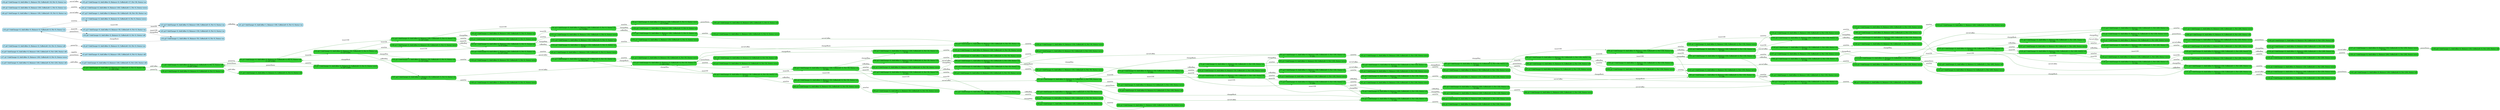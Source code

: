 digraph g {

	rankdir="LR"

	__invisible__[shape="point", color="forestgreen"]
	c0_q4[label="c0_q4 ≝ AskChange=0, AskCoffee=0, Balance=0, CoffeeLeft=4, Pot=0, Status=off\nV=206 (CXP)", shape="box", style="rounded, filled", color="forestgreen", fillcolor="limegreen", penwidth=3] // Initial
	c1_q4[label="c1_q4 ≝ AskChange=0, AskCoffee=0, Balance=0, CoffeeLeft=5, Pot=0, Status=off\nV=207 (CXP)", shape="box", style="rounded, filled", color="forestgreen", fillcolor="limegreen"]
	c6_q3[label="c6_q3 ≝ AskChange=0, AskCoffee=0, Balance=0, CoffeeLeft=5, Pot=0, Status=on\nV=207 (CXP)", shape="box", style="rounded, filled", color="forestgreen", fillcolor="limegreen"]
	c9_q1[label="c9_q1 ≝ AskChange=0, AskCoffee=0, Balance=0, CoffeeLeft=5, Pot=0, Status=error\nV=207 (CXP)", shape="box", style="rounded, filled", color="forestgreen", fillcolor="limegreen"]
	c12_q2[label="c12_q2 ≝ AskChange=0, AskCoffee=0, Balance=100, CoffeeLeft=5, Pot=0, Status=on\nV=107 (CXP)", shape="box", style="rounded, filled", color="forestgreen", fillcolor="limegreen"]
	c20_q2[label="c20_q2 ≝ AskChange=0, AskCoffee=1, Balance=100, CoffeeLeft=5, Pot=0, Status=on\nV=107 (CXP)", shape="box", style="rounded, filled", color="forestgreen", fillcolor="limegreen"]
	c25_q2[label="c25_q2 ≝ AskChange=1, AskCoffee=0, Balance=50, CoffeeLeft=4, Pot=50, Status=on\nV=156 (CXP)", shape="box", style="rounded, filled", color="forestgreen", fillcolor="limegreen"]
	c33_q3[label="c33_q3 ≝ AskChange=0, AskCoffee=0, Balance=0, CoffeeLeft=4, Pot=50, Status=on\nV=206 (CXP)", shape="box", style="rounded, filled", color="forestgreen", fillcolor="limegreen"]
	c42_q4[label="c42_q4 ≝ AskChange=0, AskCoffee=0, Balance=0, CoffeeLeft=4, Pot=50, Status=off", shape="box", style="rounded, filled", color="forestgreen", fillcolor="limegreen"]
	c43_q1[label="c43_q1 ≝ AskChange=0, AskCoffee=0, Balance=0, CoffeeLeft=4, Pot=50, Status=error", shape="box", style="rounded, filled", color="forestgreen", fillcolor="limegreen"]
	c44_q2[label="c44_q2 ≝ AskChange=0, AskCoffee=0, Balance=100, CoffeeLeft=4, Pot=50, Status=on\nV=204", shape="box", style="rounded, filled", color="forestgreen", fillcolor="limegreen"]
	c49_q2[label="c49_q2 ≝ AskChange=1, AskCoffee=0, Balance=100, CoffeeLeft=4, Pot=50, Status=on\nV=55", shape="box", style="rounded, filled", color="forestgreen", fillcolor="limegreen"]
	c155_q1[label="c155_q1 ≝ AskChange=1, AskCoffee=0, Balance=100, CoffeeLeft=4, Pot=50, Status=error", shape="box", style="rounded, filled", color="forestgreen", fillcolor="limegreen"]
	c50_q2[label="c50_q2 ≝ AskChange=0, AskCoffee=1, Balance=100, CoffeeLeft=4, Pot=50, Status=on\nV=203", shape="box", style="rounded, filled", color="forestgreen", fillcolor="limegreen"]
	c66_q2[label="c66_q2 ≝ AskChange=1, AskCoffee=0, Balance=50, CoffeeLeft=3, Pot=100, Status=on\nV=202", shape="box", style="rounded, filled", color="forestgreen", fillcolor="limegreen"]
	c61_q3[label="c61_q3 ≝ AskChange=0, AskCoffee=0, Balance=0, CoffeeLeft=3, Pot=100, Status=on\nV=203", shape="box", style="rounded, filled", color="forestgreen", fillcolor="limegreen"]
	c70_q4[label="c70_q4 ≝ AskChange=0, AskCoffee=0, Balance=0, CoffeeLeft=3, Pot=100, Status=off", shape="box", style="rounded, filled", color="forestgreen", fillcolor="limegreen"]
	c71_q1[label="c71_q1 ≝ AskChange=0, AskCoffee=0, Balance=0, CoffeeLeft=3, Pot=100, Status=error", shape="box", style="rounded, filled", color="forestgreen", fillcolor="limegreen"]
	c72_q2[label="c72_q2 ≝ AskChange=0, AskCoffee=0, Balance=100, CoffeeLeft=3, Pot=100, Status=on\nV=201", shape="box", style="rounded, filled", color="forestgreen", fillcolor="limegreen"]
	c63_q2[label="c63_q2 ≝ AskChange=1, AskCoffee=0, Balance=100, CoffeeLeft=3, Pot=100, Status=on\nV=201", shape="box", style="rounded, filled", color="forestgreen", fillcolor="limegreen"]
	c65_q1[label="c65_q1 ≝ AskChange=1, AskCoffee=0, Balance=100, CoffeeLeft=3, Pot=100, Status=error", shape="box", style="rounded, filled", color="forestgreen", fillcolor="limegreen"]
	c77_q2[label="c77_q2 ≝ AskChange=0, AskCoffee=1, Balance=100, CoffeeLeft=3, Pot=100, Status=on\nV=200", shape="box", style="rounded, filled", color="forestgreen", fillcolor="limegreen"]
	c92_q2[label="c92_q2 ≝ AskChange=1, AskCoffee=0, Balance=50, CoffeeLeft=2, Pot=150, Status=on\nV=199", shape="box", style="rounded, filled", color="forestgreen", fillcolor="limegreen"]
	c87_q3[label="c87_q3 ≝ AskChange=0, AskCoffee=0, Balance=0, CoffeeLeft=2, Pot=150, Status=on\nV=200", shape="box", style="rounded, filled", color="forestgreen", fillcolor="limegreen"]
	c96_q4[label="c96_q4 ≝ AskChange=0, AskCoffee=0, Balance=0, CoffeeLeft=2, Pot=150, Status=off", shape="box", style="rounded, filled", color="forestgreen", fillcolor="limegreen"]
	c97_q1[label="c97_q1 ≝ AskChange=0, AskCoffee=0, Balance=0, CoffeeLeft=2, Pot=150, Status=error", shape="box", style="rounded, filled", color="forestgreen", fillcolor="limegreen"]
	c98_q2[label="c98_q2 ≝ AskChange=0, AskCoffee=0, Balance=100, CoffeeLeft=2, Pot=150, Status=on\nV=198", shape="box", style="rounded, filled", color="forestgreen", fillcolor="limegreen"]
	c89_q2[label="c89_q2 ≝ AskChange=1, AskCoffee=0, Balance=100, CoffeeLeft=2, Pot=150, Status=on\nV=198", shape="box", style="rounded, filled", color="forestgreen", fillcolor="limegreen"]
	c91_q1[label="c91_q1 ≝ AskChange=1, AskCoffee=0, Balance=100, CoffeeLeft=2, Pot=150, Status=error", shape="box", style="rounded, filled", color="forestgreen", fillcolor="limegreen"]
	c103_q2[label="c103_q2 ≝ AskChange=0, AskCoffee=1, Balance=100, CoffeeLeft=2, Pot=150, Status=on\nV=197", shape="box", style="rounded, filled", color="forestgreen", fillcolor="limegreen"]
	c118_q2[label="c118_q2 ≝ AskChange=1, AskCoffee=0, Balance=50, CoffeeLeft=1, Pot=200, Status=on\nV=196", shape="box", style="rounded, filled", color="forestgreen", fillcolor="limegreen"]
	c113_q3[label="c113_q3 ≝ AskChange=0, AskCoffee=0, Balance=0, CoffeeLeft=1, Pot=200, Status=on\nV=197", shape="box", style="rounded, filled", color="forestgreen", fillcolor="limegreen"]
	c122_q4[label="c122_q4 ≝ AskChange=0, AskCoffee=0, Balance=0, CoffeeLeft=1, Pot=200, Status=off", shape="box", style="rounded, filled", color="forestgreen", fillcolor="limegreen"]
	c123_q1[label="c123_q1 ≝ AskChange=0, AskCoffee=0, Balance=0, CoffeeLeft=1, Pot=200, Status=error", shape="box", style="rounded, filled", color="forestgreen", fillcolor="limegreen"]
	c124_q2[label="c124_q2 ≝ AskChange=0, AskCoffee=0, Balance=100, CoffeeLeft=1, Pot=200, Status=on\nV=195", shape="box", style="rounded, filled", color="forestgreen", fillcolor="limegreen"]
	c115_q2[label="c115_q2 ≝ AskChange=1, AskCoffee=0, Balance=100, CoffeeLeft=1, Pot=200, Status=on\nV=195", shape="box", style="rounded, filled", color="forestgreen", fillcolor="limegreen"]
	c117_q1[label="c117_q1 ≝ AskChange=1, AskCoffee=0, Balance=100, CoffeeLeft=1, Pot=200, Status=error", shape="box", style="rounded, filled", color="forestgreen", fillcolor="limegreen"]
	c128_q2[label="c128_q2 ≝ AskChange=0, AskCoffee=1, Balance=100, CoffeeLeft=1, Pot=200, Status=on\nV=194", shape="box", style="rounded, filled", color="forestgreen", fillcolor="limegreen"]
	c142_q1[label="c142_q1 ≝ AskChange=0, AskCoffee=1, Balance=100, CoffeeLeft=1, Pot=200, Status=error", shape="box", style="rounded, filled", color="forestgreen", fillcolor="limegreen"]
	c143_q1[label="c143_q1 ≝ AskChange=1, AskCoffee=0, Balance=50, CoffeeLeft=0, Pot=250, Status=error\nV=193", shape="box", style="rounded, filled", color="forestgreen", fillcolor="limegreen"]
	c144_q4[label="c144_q4 ≝ AskChange=1, AskCoffee=0, Balance=50, CoffeeLeft=0, Pot=250, Status=off", shape="box", style="rounded, filled", color="forestgreen", fillcolor="limegreen"]
	c129_q2[label="c129_q2 ≝ AskChange=0, AskCoffee=0, Balance=200, CoffeeLeft=1, Pot=200, Status=on\nV=193", shape="box", style="rounded, filled", color="forestgreen", fillcolor="limegreen"]
	c133_q2[label="c133_q2 ≝ AskChange=1, AskCoffee=0, Balance=200, CoffeeLeft=1, Pot=200, Status=on", shape="box", style="rounded, filled", color="forestgreen", fillcolor="limegreen"]
	c134_q2[label="c134_q2 ≝ AskChange=0, AskCoffee=1, Balance=200, CoffeeLeft=1, Pot=200, Status=on\nV=192", shape="box", style="rounded, filled", color="forestgreen", fillcolor="limegreen"]
	c136_q1[label="c136_q1 ≝ AskChange=0, AskCoffee=1, Balance=200, CoffeeLeft=1, Pot=200, Status=error", shape="box", style="rounded, filled", color="forestgreen", fillcolor="limegreen"]
	c137_q1[label="c137_q1 ≝ AskChange=1, AskCoffee=0, Balance=150, CoffeeLeft=0, Pot=250, Status=error\nV=191", shape="box", style="rounded, filled", color="forestgreen", fillcolor="limegreen"]
	c138_q4[label="c138_q4 ≝ AskChange=1, AskCoffee=0, Balance=150, CoffeeLeft=0, Pot=250, Status=off", shape="box", style="rounded, filled", color="forestgreen", fillcolor="limegreen"]
	c135_q1[label="c135_q1 ≝ AskChange=0, AskCoffee=0, Balance=200, CoffeeLeft=1, Pot=200, Status=error", shape="box", style="rounded, filled", color="forestgreen", fillcolor="limegreen"]
	c126_q2[label="c126_q2 ≝ AskChange=0, AskCoffee=0, Balance=150, CoffeeLeft=1, Pot=200, Status=on\nV=194", shape="box", style="rounded, filled", color="forestgreen", fillcolor="limegreen"]
	c111_q2[label="c111_q2 ≝ AskChange=1, AskCoffee=0, Balance=150, CoffeeLeft=1, Pot=200, Status=on\nV=194", shape="box", style="rounded, filled", color="forestgreen", fillcolor="limegreen"]
	c114_q1[label="c114_q1 ≝ AskChange=1, AskCoffee=0, Balance=150, CoffeeLeft=1, Pot=200, Status=error", shape="box", style="rounded, filled", color="forestgreen", fillcolor="limegreen"]
	c131_q2[label="c131_q2 ≝ AskChange=0, AskCoffee=1, Balance=150, CoffeeLeft=1, Pot=200, Status=on\nV=193", shape="box", style="rounded, filled", color="forestgreen", fillcolor="limegreen"]
	c139_q1[label="c139_q1 ≝ AskChange=0, AskCoffee=1, Balance=150, CoffeeLeft=1, Pot=200, Status=error", shape="box", style="rounded, filled", color="forestgreen", fillcolor="limegreen"]
	c140_q1[label="c140_q1 ≝ AskChange=1, AskCoffee=0, Balance=100, CoffeeLeft=0, Pot=250, Status=error\nV=192", shape="box", style="rounded, filled", color="forestgreen", fillcolor="limegreen"]
	c141_q4[label="c141_q4 ≝ AskChange=1, AskCoffee=0, Balance=100, CoffeeLeft=0, Pot=250, Status=off", shape="box", style="rounded, filled", color="forestgreen", fillcolor="limegreen"]
	c132_q1[label="c132_q1 ≝ AskChange=0, AskCoffee=0, Balance=150, CoffeeLeft=1, Pot=200, Status=error", shape="box", style="rounded, filled", color="forestgreen", fillcolor="limegreen"]
	c130_q1[label="c130_q1 ≝ AskChange=0, AskCoffee=0, Balance=100, CoffeeLeft=1, Pot=200, Status=error", shape="box", style="rounded, filled", color="forestgreen", fillcolor="limegreen"]
	c125_q2[label="c125_q2 ≝ AskChange=0, AskCoffee=0, Balance=50, CoffeeLeft=1, Pot=200, Status=on\nV=196", shape="box", style="rounded, filled", color="forestgreen", fillcolor="limegreen"]
	c31_q2[label="c31_q2 ≝ AskChange=0, AskCoffee=1, Balance=50, CoffeeLeft=1, Pot=200, Status=on\nV=195", shape="box", style="rounded, filled", color="forestgreen", fillcolor="limegreen"]
	c32_q1[label="c32_q1 ≝ AskChange=0, AskCoffee=0, Balance=0, CoffeeLeft=0, Pot=250, Status=error\nV=194", shape="box", style="rounded, filled", color="forestgreen", fillcolor="limegreen"]
	c146_q4[label="c146_q4 ≝ AskChange=0, AskCoffee=0, Balance=0, CoffeeLeft=0, Pot=250, Status=off", shape="box", style="rounded, filled", color="forestgreen", fillcolor="limegreen"]
	c145_q1[label="c145_q1 ≝ AskChange=0, AskCoffee=1, Balance=50, CoffeeLeft=1, Pot=200, Status=error", shape="box", style="rounded, filled", color="forestgreen", fillcolor="limegreen"]
	c127_q1[label="c127_q1 ≝ AskChange=0, AskCoffee=0, Balance=50, CoffeeLeft=1, Pot=200, Status=error", shape="box", style="rounded, filled", color="forestgreen", fillcolor="limegreen"]
	c120_q1[label="c120_q1 ≝ AskChange=1, AskCoffee=0, Balance=50, CoffeeLeft=1, Pot=200, Status=error", shape="box", style="rounded, filled", color="forestgreen", fillcolor="limegreen"]
	c119_q1[label="c119_q1 ≝ AskChange=0, AskCoffee=1, Balance=100, CoffeeLeft=2, Pot=150, Status=error", shape="box", style="rounded, filled", color="forestgreen", fillcolor="limegreen"]
	c104_q2[label="c104_q2 ≝ AskChange=0, AskCoffee=0, Balance=200, CoffeeLeft=2, Pot=150, Status=on\nV=196", shape="box", style="rounded, filled", color="forestgreen", fillcolor="limegreen"]
	c108_q2[label="c108_q2 ≝ AskChange=1, AskCoffee=0, Balance=200, CoffeeLeft=2, Pot=150, Status=on", shape="box", style="rounded, filled", color="forestgreen", fillcolor="limegreen"]
	c109_q2[label="c109_q2 ≝ AskChange=0, AskCoffee=1, Balance=200, CoffeeLeft=2, Pot=150, Status=on\nV=195", shape="box", style="rounded, filled", color="forestgreen", fillcolor="limegreen"]
	c112_q1[label="c112_q1 ≝ AskChange=0, AskCoffee=1, Balance=200, CoffeeLeft=2, Pot=150, Status=error", shape="box", style="rounded, filled", color="forestgreen", fillcolor="limegreen"]
	c110_q1[label="c110_q1 ≝ AskChange=0, AskCoffee=0, Balance=200, CoffeeLeft=2, Pot=150, Status=error", shape="box", style="rounded, filled", color="forestgreen", fillcolor="limegreen"]
	c101_q2[label="c101_q2 ≝ AskChange=0, AskCoffee=0, Balance=150, CoffeeLeft=2, Pot=150, Status=on\nV=197", shape="box", style="rounded, filled", color="forestgreen", fillcolor="limegreen"]
	c85_q2[label="c85_q2 ≝ AskChange=1, AskCoffee=0, Balance=150, CoffeeLeft=2, Pot=150, Status=on\nV=197", shape="box", style="rounded, filled", color="forestgreen", fillcolor="limegreen"]
	c88_q1[label="c88_q1 ≝ AskChange=1, AskCoffee=0, Balance=150, CoffeeLeft=2, Pot=150, Status=error", shape="box", style="rounded, filled", color="forestgreen", fillcolor="limegreen"]
	c106_q2[label="c106_q2 ≝ AskChange=0, AskCoffee=1, Balance=150, CoffeeLeft=2, Pot=150, Status=on\nV=196", shape="box", style="rounded, filled", color="forestgreen", fillcolor="limegreen"]
	c116_q1[label="c116_q1 ≝ AskChange=0, AskCoffee=1, Balance=150, CoffeeLeft=2, Pot=150, Status=error", shape="box", style="rounded, filled", color="forestgreen", fillcolor="limegreen"]
	c107_q1[label="c107_q1 ≝ AskChange=0, AskCoffee=0, Balance=150, CoffeeLeft=2, Pot=150, Status=error", shape="box", style="rounded, filled", color="forestgreen", fillcolor="limegreen"]
	c105_q1[label="c105_q1 ≝ AskChange=0, AskCoffee=0, Balance=100, CoffeeLeft=2, Pot=150, Status=error", shape="box", style="rounded, filled", color="forestgreen", fillcolor="limegreen"]
	c99_q2[label="c99_q2 ≝ AskChange=0, AskCoffee=0, Balance=50, CoffeeLeft=2, Pot=150, Status=on\nV=199", shape="box", style="rounded, filled", color="forestgreen", fillcolor="limegreen"]
	c100_q2[label="c100_q2 ≝ AskChange=0, AskCoffee=1, Balance=50, CoffeeLeft=2, Pot=150, Status=on\nV=198", shape="box", style="rounded, filled", color="forestgreen", fillcolor="limegreen"]
	c121_q1[label="c121_q1 ≝ AskChange=0, AskCoffee=1, Balance=50, CoffeeLeft=2, Pot=150, Status=error", shape="box", style="rounded, filled", color="forestgreen", fillcolor="limegreen"]
	c102_q1[label="c102_q1 ≝ AskChange=0, AskCoffee=0, Balance=50, CoffeeLeft=2, Pot=150, Status=error", shape="box", style="rounded, filled", color="forestgreen", fillcolor="limegreen"]
	c94_q1[label="c94_q1 ≝ AskChange=1, AskCoffee=0, Balance=50, CoffeeLeft=2, Pot=150, Status=error", shape="box", style="rounded, filled", color="forestgreen", fillcolor="limegreen"]
	c93_q1[label="c93_q1 ≝ AskChange=0, AskCoffee=1, Balance=100, CoffeeLeft=3, Pot=100, Status=error", shape="box", style="rounded, filled", color="forestgreen", fillcolor="limegreen"]
	c78_q2[label="c78_q2 ≝ AskChange=0, AskCoffee=0, Balance=200, CoffeeLeft=3, Pot=100, Status=on\nV=199", shape="box", style="rounded, filled", color="forestgreen", fillcolor="limegreen"]
	c82_q2[label="c82_q2 ≝ AskChange=1, AskCoffee=0, Balance=200, CoffeeLeft=3, Pot=100, Status=on", shape="box", style="rounded, filled", color="forestgreen", fillcolor="limegreen"]
	c83_q2[label="c83_q2 ≝ AskChange=0, AskCoffee=1, Balance=200, CoffeeLeft=3, Pot=100, Status=on\nV=198", shape="box", style="rounded, filled", color="forestgreen", fillcolor="limegreen"]
	c86_q1[label="c86_q1 ≝ AskChange=0, AskCoffee=1, Balance=200, CoffeeLeft=3, Pot=100, Status=error", shape="box", style="rounded, filled", color="forestgreen", fillcolor="limegreen"]
	c84_q1[label="c84_q1 ≝ AskChange=0, AskCoffee=0, Balance=200, CoffeeLeft=3, Pot=100, Status=error", shape="box", style="rounded, filled", color="forestgreen", fillcolor="limegreen"]
	c75_q2[label="c75_q2 ≝ AskChange=0, AskCoffee=0, Balance=150, CoffeeLeft=3, Pot=100, Status=on\nV=200", shape="box", style="rounded, filled", color="forestgreen", fillcolor="limegreen"]
	c59_q2[label="c59_q2 ≝ AskChange=1, AskCoffee=0, Balance=150, CoffeeLeft=3, Pot=100, Status=on\nV=200", shape="box", style="rounded, filled", color="forestgreen", fillcolor="limegreen"]
	c62_q1[label="c62_q1 ≝ AskChange=1, AskCoffee=0, Balance=150, CoffeeLeft=3, Pot=100, Status=error", shape="box", style="rounded, filled", color="forestgreen", fillcolor="limegreen"]
	c80_q2[label="c80_q2 ≝ AskChange=0, AskCoffee=1, Balance=150, CoffeeLeft=3, Pot=100, Status=on\nV=199", shape="box", style="rounded, filled", color="forestgreen", fillcolor="limegreen"]
	c90_q1[label="c90_q1 ≝ AskChange=0, AskCoffee=1, Balance=150, CoffeeLeft=3, Pot=100, Status=error", shape="box", style="rounded, filled", color="forestgreen", fillcolor="limegreen"]
	c81_q1[label="c81_q1 ≝ AskChange=0, AskCoffee=0, Balance=150, CoffeeLeft=3, Pot=100, Status=error", shape="box", style="rounded, filled", color="forestgreen", fillcolor="limegreen"]
	c79_q1[label="c79_q1 ≝ AskChange=0, AskCoffee=0, Balance=100, CoffeeLeft=3, Pot=100, Status=error", shape="box", style="rounded, filled", color="forestgreen", fillcolor="limegreen"]
	c73_q2[label="c73_q2 ≝ AskChange=0, AskCoffee=0, Balance=50, CoffeeLeft=3, Pot=100, Status=on\nV=202", shape="box", style="rounded, filled", color="forestgreen", fillcolor="limegreen"]
	c74_q2[label="c74_q2 ≝ AskChange=0, AskCoffee=1, Balance=50, CoffeeLeft=3, Pot=100, Status=on\nV=201", shape="box", style="rounded, filled", color="forestgreen", fillcolor="limegreen"]
	c95_q1[label="c95_q1 ≝ AskChange=0, AskCoffee=1, Balance=50, CoffeeLeft=3, Pot=100, Status=error", shape="box", style="rounded, filled", color="forestgreen", fillcolor="limegreen"]
	c76_q1[label="c76_q1 ≝ AskChange=0, AskCoffee=0, Balance=50, CoffeeLeft=3, Pot=100, Status=error", shape="box", style="rounded, filled", color="forestgreen", fillcolor="limegreen"]
	c68_q1[label="c68_q1 ≝ AskChange=1, AskCoffee=0, Balance=50, CoffeeLeft=3, Pot=100, Status=error", shape="box", style="rounded, filled", color="forestgreen", fillcolor="limegreen"]
	c67_q1[label="c67_q1 ≝ AskChange=0, AskCoffee=1, Balance=100, CoffeeLeft=4, Pot=50, Status=error", shape="box", style="rounded, filled", color="forestgreen", fillcolor="limegreen"]
	c51_q2[label="c51_q2 ≝ AskChange=0, AskCoffee=0, Balance=200, CoffeeLeft=4, Pot=50, Status=on\nV=202", shape="box", style="rounded, filled", color="forestgreen", fillcolor="limegreen"]
	c56_q2[label="c56_q2 ≝ AskChange=1, AskCoffee=0, Balance=200, CoffeeLeft=4, Pot=50, Status=on", shape="box", style="rounded, filled", color="forestgreen", fillcolor="limegreen"]
	c57_q2[label="c57_q2 ≝ AskChange=0, AskCoffee=1, Balance=200, CoffeeLeft=4, Pot=50, Status=on\nV=201", shape="box", style="rounded, filled", color="forestgreen", fillcolor="limegreen"]
	c60_q1[label="c60_q1 ≝ AskChange=0, AskCoffee=1, Balance=200, CoffeeLeft=4, Pot=50, Status=error", shape="box", style="rounded, filled", color="forestgreen", fillcolor="limegreen"]
	c58_q1[label="c58_q1 ≝ AskChange=0, AskCoffee=0, Balance=200, CoffeeLeft=4, Pot=50, Status=error", shape="box", style="rounded, filled", color="forestgreen", fillcolor="limegreen"]
	c47_q2[label="c47_q2 ≝ AskChange=0, AskCoffee=0, Balance=150, CoffeeLeft=4, Pot=50, Status=on\nV=203", shape="box", style="rounded, filled", color="forestgreen", fillcolor="limegreen"]
	c53_q2[label="c53_q2 ≝ AskChange=1, AskCoffee=0, Balance=150, CoffeeLeft=4, Pot=50, Status=on\nV=5", shape="box", style="rounded, filled", color="forestgreen", fillcolor="limegreen"]
	c159_q1[label="c159_q1 ≝ AskChange=1, AskCoffee=0, Balance=150, CoffeeLeft=4, Pot=50, Status=error", shape="box", style="rounded, filled", color="forestgreen", fillcolor="limegreen"]
	c54_q2[label="c54_q2 ≝ AskChange=0, AskCoffee=1, Balance=150, CoffeeLeft=4, Pot=50, Status=on\nV=202", shape="box", style="rounded, filled", color="forestgreen", fillcolor="limegreen"]
	c64_q1[label="c64_q1 ≝ AskChange=0, AskCoffee=1, Balance=150, CoffeeLeft=4, Pot=50, Status=error", shape="box", style="rounded, filled", color="forestgreen", fillcolor="limegreen"]
	c55_q1[label="c55_q1 ≝ AskChange=0, AskCoffee=0, Balance=150, CoffeeLeft=4, Pot=50, Status=error", shape="box", style="rounded, filled", color="forestgreen", fillcolor="limegreen"]
	c52_q1[label="c52_q1 ≝ AskChange=0, AskCoffee=0, Balance=100, CoffeeLeft=4, Pot=50, Status=error", shape="box", style="rounded, filled", color="forestgreen", fillcolor="limegreen"]
	c45_q2[label="c45_q2 ≝ AskChange=0, AskCoffee=0, Balance=50, CoffeeLeft=4, Pot=50, Status=on\nV=205", shape="box", style="rounded, filled", color="forestgreen", fillcolor="limegreen"]
	c46_q2[label="c46_q2 ≝ AskChange=0, AskCoffee=1, Balance=50, CoffeeLeft=4, Pot=50, Status=on\nV=204", shape="box", style="rounded, filled", color="forestgreen", fillcolor="limegreen"]
	c69_q1[label="c69_q1 ≝ AskChange=0, AskCoffee=1, Balance=50, CoffeeLeft=4, Pot=50, Status=error", shape="box", style="rounded, filled", color="forestgreen", fillcolor="limegreen"]
	c48_q1[label="c48_q1 ≝ AskChange=0, AskCoffee=0, Balance=50, CoffeeLeft=4, Pot=50, Status=error", shape="box", style="rounded, filled", color="forestgreen", fillcolor="limegreen"]
	c41_q1[label="c41_q1 ≝ AskChange=1, AskCoffee=0, Balance=50, CoffeeLeft=4, Pot=50, Status=error", shape="box", style="rounded, filled", color="forestgreen", fillcolor="limegreen"]
	c40_q1[label="c40_q1 ≝ AskChange=0, AskCoffee=1, Balance=100, CoffeeLeft=5, Pot=0, Status=error", shape="box", style="rounded, filled", color="forestgreen", fillcolor="limegreen"]
	c38_q2[label="c38_q2 ≝ AskChange=1, AskCoffee=0, Balance=100, CoffeeLeft=5, Pot=0, Status=on", shape="box", style="rounded, filled", color="forestgreen", fillcolor="limegreen"]
	c24_q2[label="c24_q2 ≝ AskChange=0, AskCoffee=0, Balance=200, CoffeeLeft=5, Pot=0, Status=on\nV=7 (CXP)", shape="box", style="rounded, filled", color="forestgreen", fillcolor="limegreen"]
	c28_q1[label="c28_q1 ≝ AskChange=0, AskCoffee=0, Balance=200, CoffeeLeft=5, Pot=0, Status=error\nV=7 (CXP)", shape="box", style="rounded, filled", color="forestgreen", fillcolor="limegreen"]
	c160_q4[label="c160_q4 ≝ AskChange=0, AskCoffee=0, Balance=200, CoffeeLeft=5, Pot=0, Status=off", shape="box", style="rounded, filled", color="forestgreen", fillcolor="limegreen"]
	c156_q2[label="c156_q2 ≝ AskChange=1, AskCoffee=0, Balance=200, CoffeeLeft=5, Pot=0, Status=on", shape="box", style="rounded, filled", color="forestgreen", fillcolor="limegreen"]
	c157_q2[label="c157_q2 ≝ AskChange=0, AskCoffee=1, Balance=200, CoffeeLeft=5, Pot=0, Status=on\nV=6", shape="box", style="rounded, filled", color="forestgreen", fillcolor="limegreen"]
	c158_q1[label="c158_q1 ≝ AskChange=0, AskCoffee=1, Balance=200, CoffeeLeft=5, Pot=0, Status=error", shape="box", style="rounded, filled", color="forestgreen", fillcolor="limegreen"]
	c22_q2[label="c22_q2 ≝ AskChange=0, AskCoffee=0, Balance=150, CoffeeLeft=5, Pot=0, Status=on\nV=57 (CXP)", shape="box", style="rounded, filled", color="forestgreen", fillcolor="limegreen"]
	c151_q2[label="c151_q2 ≝ AskChange=1, AskCoffee=0, Balance=150, CoffeeLeft=5, Pot=0, Status=on", shape="box", style="rounded, filled", color="forestgreen", fillcolor="limegreen"]
	c152_q2[label="c152_q2 ≝ AskChange=0, AskCoffee=1, Balance=150, CoffeeLeft=5, Pot=0, Status=on\nV=56", shape="box", style="rounded, filled", color="forestgreen", fillcolor="limegreen"]
	c154_q1[label="c154_q1 ≝ AskChange=0, AskCoffee=1, Balance=150, CoffeeLeft=5, Pot=0, Status=error", shape="box", style="rounded, filled", color="forestgreen", fillcolor="limegreen"]
	c153_q1[label="c153_q1 ≝ AskChange=0, AskCoffee=0, Balance=150, CoffeeLeft=5, Pot=0, Status=error", shape="box", style="rounded, filled", color="forestgreen", fillcolor="limegreen"]
	c39_q1[label="c39_q1 ≝ AskChange=0, AskCoffee=0, Balance=100, CoffeeLeft=5, Pot=0, Status=error", shape="box", style="rounded, filled", color="forestgreen", fillcolor="limegreen"]
	c14_q2[label="c14_q2 ≝ AskChange=0, AskCoffee=0, Balance=50, CoffeeLeft=5, Pot=0, Status=on\nV=157 (CXP)", shape="box", style="rounded, filled", color="forestgreen", fillcolor="limegreen"]
	c18_q2[label="c18_q2 ≝ AskChange=1, AskCoffee=0, Balance=50, CoffeeLeft=5, Pot=0, Status=on\nV=157 (CXP)", shape="box", style="rounded, filled", color="forestgreen", fillcolor="limegreen"]
	c150_q1[label="c150_q1 ≝ AskChange=1, AskCoffee=0, Balance=50, CoffeeLeft=5, Pot=0, Status=error", shape="box", style="rounded, filled", color="forestgreen", fillcolor="limegreen"]
	c147_q2[label="c147_q2 ≝ AskChange=0, AskCoffee=1, Balance=50, CoffeeLeft=5, Pot=0, Status=on\nV=156", shape="box", style="rounded, filled", color="forestgreen", fillcolor="limegreen"]
	c149_q1[label="c149_q1 ≝ AskChange=0, AskCoffee=1, Balance=50, CoffeeLeft=5, Pot=0, Status=error", shape="box", style="rounded, filled", color="forestgreen", fillcolor="limegreen"]
	c148_q1[label="c148_q1 ≝ AskChange=0, AskCoffee=0, Balance=50, CoffeeLeft=5, Pot=0, Status=error", shape="box", style="rounded, filled", color="forestgreen", fillcolor="limegreen"]
	c37_q4[label="c37_q4 ≝ AskChange=0, AskCoffee=0, Balance=0, CoffeeLeft=6, Pot=0, Status=off", shape="box", style="rounded, filled", color="forestgreen", fillcolor="limegreen"]
	c36_q3[label="c36_q3 ≝ AskChange=0, AskCoffee=0, Balance=0, CoffeeLeft=4, Pot=0, Status=on", shape="box", style="rounded, filled", color="forestgreen", fillcolor="limegreen"]
	c2_q4[label="c2_q4 ≝ AskChange=0, AskCoffee=0, Balance=100, CoffeeLeft=8, Pot=250, Status=off", shape="box", style="rounded, filled", color="deepskyblue4", fillcolor="lightblue2"]
	c3_q4[label="c3_q4 ≝ AskChange=0, AskCoffee=0, Balance=100, CoffeeLeft=9, Pot=250, Status=off", shape="box", style="rounded, filled", color="deepskyblue4", fillcolor="lightblue2"]
	c4_q4[label="c4_q4 ≝ AskChange=0, AskCoffee=0, Balance=100, CoffeeLeft=0, Pot=200, Status=off", shape="box", style="rounded, filled", color="deepskyblue4", fillcolor="lightblue2"]
	c5_q4[label="c5_q4 ≝ AskChange=0, AskCoffee=0, Balance=100, CoffeeLeft=0, Pot=0, Status=off", shape="box", style="rounded, filled", color="deepskyblue4", fillcolor="lightblue2"]
	c7_q4[label="c7_q4 ≝ AskChange=0, AskCoffee=0, Balance=0, CoffeeLeft=16, Pot=0, Status=off", shape="box", style="rounded, filled", color="deepskyblue4", fillcolor="lightblue2"]
	c8_q3[label="c8_q3 ≝ AskChange=0, AskCoffee=0, Balance=0, CoffeeLeft=16, Pot=0, Status=on", shape="box", style="rounded, filled", color="deepskyblue4", fillcolor="lightblue2"]
	c10_q3[label="c10_q3 ≝ AskChange=0, AskCoffee=0, Balance=0, CoffeeLeft=0, Pot=0, Status=on", shape="box", style="rounded, filled", color="deepskyblue4", fillcolor="lightblue2"]
	c11_q1[label="c11_q1 ≝ AskChange=0, AskCoffee=0, Balance=0, CoffeeLeft=0, Pot=0, Status=error", shape="box", style="rounded, filled", color="deepskyblue4", fillcolor="lightblue2"]
	c13_q2[label="c13_q2 ≝ AskChange=0, AskCoffee=0, Balance=100, CoffeeLeft=0, Pot=0, Status=on", shape="box", style="rounded, filled", color="deepskyblue4", fillcolor="lightblue2"]
	c15_q2[label="c15_q2 ≝ AskChange=0, AskCoffee=0, Balance=50, CoffeeLeft=0, Pot=0, Status=on", shape="box", style="rounded, filled", color="deepskyblue4", fillcolor="lightblue2"]
	c16_q4[label="c16_q4 ≝ AskChange=0, AskCoffee=0, Balance=0, CoffeeLeft=0, Pot=0, Status=off", shape="box", style="rounded, filled", color="deepskyblue4", fillcolor="lightblue2"]
	c17_q1[label="c17_q1 ≝ AskChange=0, AskCoffee=0, Balance=100, CoffeeLeft=0, Pot=0, Status=error", shape="box", style="rounded, filled", color="deepskyblue4", fillcolor="lightblue2"]
	c19_q2[label="c19_q2 ≝ AskChange=1, AskCoffee=0, Balance=50, CoffeeLeft=0, Pot=0, Status=on", shape="box", style="rounded, filled", color="deepskyblue4", fillcolor="lightblue2"]
	c21_q2[label="c21_q2 ≝ AskChange=0, AskCoffee=1, Balance=100, CoffeeLeft=0, Pot=0, Status=on", shape="box", style="rounded, filled", color="deepskyblue4", fillcolor="lightblue2"]
	c23_q2[label="c23_q2 ≝ AskChange=0, AskCoffee=0, Balance=150, CoffeeLeft=0, Pot=0, Status=on", shape="box", style="rounded, filled", color="deepskyblue4", fillcolor="lightblue2"]
	c26_q2[label="c26_q2 ≝ AskChange=0, AskCoffee=1, Balance=100, CoffeeLeft=19, Pot=0, Status=on", shape="box", style="rounded, filled", color="deepskyblue4", fillcolor="lightblue2"]
	c27_q2[label="c27_q2 ≝ AskChange=1, AskCoffee=0, Balance=50, CoffeeLeft=18, Pot=50, Status=on", shape="box", style="rounded, filled", color="deepskyblue4", fillcolor="lightblue2"]
	c29_q2[label="c29_q2 ≝ AskChange=0, AskCoffee=0, Balance=100, CoffeeLeft=1, Pot=0, Status=on", shape="box", style="rounded, filled", color="deepskyblue4", fillcolor="lightblue2"]
	c30_q1[label="c30_q1 ≝ AskChange=0, AskCoffee=0, Balance=100, CoffeeLeft=1, Pot=0, Status=error", shape="box", style="rounded, filled", color="deepskyblue4", fillcolor="lightblue2"]
	c34_q2[label="c34_q2 ≝ AskChange=0, AskCoffee=1, Balance=50, CoffeeLeft=18, Pot=0, Status=on", shape="box", style="rounded, filled", color="deepskyblue4", fillcolor="lightblue2"]
	c35_q3[label="c35_q3 ≝ AskChange=0, AskCoffee=0, Balance=0, CoffeeLeft=17, Pot=50, Status=on", shape="box", style="rounded, filled", color="deepskyblue4", fillcolor="lightblue2"]

	__invisible__ -> c0_q4[color="forestgreen"]
	c0_q4 -> c1_q4[label="addCoffee", color="forestgreen"]
	c1_q4 -> c6_q3[label="powerUp", color="forestgreen"]
	c6_q3 -> c9_q1[label="autoOut", color="forestgreen"]
	c9_q1 -> c1_q4[label="powerDown", color="forestgreen"]
	c6_q3 -> c12_q2[label="insert100", color="forestgreen"]
	c12_q2 -> c20_q2[label="coffeeReq", color="forestgreen"]
	c20_q2 -> c25_q2[label="serveCoffee", color="forestgreen"]
	c25_q2 -> c33_q3[label="changeBack", color="forestgreen"]
	c33_q3 -> c42_q4[label="powerDown", color="forestgreen"]
	c33_q3 -> c43_q1[label="autoOut", color="forestgreen"]
	c33_q3 -> c44_q2[label="insert100", color="forestgreen"]
	c44_q2 -> c49_q2[label="changeReq", color="forestgreen"]
	c49_q2 -> c33_q3[label="changeBack", color="forestgreen"]
	c49_q2 -> c155_q1[label="autoOut", color="forestgreen"]
	c44_q2 -> c50_q2[label="coffeeReq", color="forestgreen"]
	c50_q2 -> c66_q2[label="serveCoffee", color="forestgreen"]
	c66_q2 -> c61_q3[label="changeBack", color="forestgreen"]
	c61_q3 -> c70_q4[label="powerDown", color="forestgreen"]
	c61_q3 -> c71_q1[label="autoOut", color="forestgreen"]
	c61_q3 -> c72_q2[label="insert100", color="forestgreen"]
	c72_q2 -> c63_q2[label="changeReq", color="forestgreen"]
	c63_q2 -> c61_q3[label="changeBack", color="forestgreen"]
	c63_q2 -> c65_q1[label="autoOut", color="forestgreen"]
	c72_q2 -> c77_q2[label="coffeeReq", color="forestgreen"]
	c77_q2 -> c92_q2[label="serveCoffee", color="forestgreen"]
	c92_q2 -> c87_q3[label="changeBack", color="forestgreen"]
	c87_q3 -> c96_q4[label="powerDown", color="forestgreen"]
	c87_q3 -> c97_q1[label="autoOut", color="forestgreen"]
	c87_q3 -> c98_q2[label="insert100", color="forestgreen"]
	c98_q2 -> c89_q2[label="changeReq", color="forestgreen"]
	c89_q2 -> c87_q3[label="changeBack", color="forestgreen"]
	c89_q2 -> c91_q1[label="autoOut", color="forestgreen"]
	c98_q2 -> c103_q2[label="coffeeReq", color="forestgreen"]
	c103_q2 -> c118_q2[label="serveCoffee", color="forestgreen"]
	c118_q2 -> c113_q3[label="changeBack", color="forestgreen"]
	c113_q3 -> c122_q4[label="powerDown", color="forestgreen"]
	c113_q3 -> c123_q1[label="autoOut", color="forestgreen"]
	c113_q3 -> c124_q2[label="insert100", color="forestgreen"]
	c124_q2 -> c115_q2[label="changeReq", color="forestgreen"]
	c115_q2 -> c113_q3[label="changeBack", color="forestgreen"]
	c115_q2 -> c117_q1[label="autoOut", color="forestgreen"]
	c124_q2 -> c128_q2[label="coffeeReq", color="forestgreen"]
	c128_q2 -> c142_q1[label="autoOut", color="forestgreen"]
	c128_q2 -> c143_q1[label="serveCoffee", color="forestgreen"]
	c143_q1 -> c144_q4[label="powerDown", color="forestgreen"]
	c124_q2 -> c129_q2[label="insert100", color="forestgreen"]
	c129_q2 -> c133_q2[label="changeReq", color="forestgreen"]
	c129_q2 -> c134_q2[label="coffeeReq", color="forestgreen"]
	c134_q2 -> c136_q1[label="autoOut", color="forestgreen"]
	c134_q2 -> c137_q1[label="serveCoffee", color="forestgreen"]
	c137_q1 -> c138_q4[label="powerDown", color="forestgreen"]
	c129_q2 -> c135_q1[label="autoOut", color="forestgreen"]
	c124_q2 -> c126_q2[label="insert50", color="forestgreen"]
	c126_q2 -> c111_q2[label="changeReq", color="forestgreen"]
	c111_q2 -> c113_q3[label="changeBack", color="forestgreen"]
	c111_q2 -> c114_q1[label="autoOut", color="forestgreen"]
	c126_q2 -> c131_q2[label="coffeeReq", color="forestgreen"]
	c131_q2 -> c139_q1[label="autoOut", color="forestgreen"]
	c131_q2 -> c140_q1[label="serveCoffee", color="forestgreen"]
	c140_q1 -> c141_q4[label="powerDown", color="forestgreen"]
	c126_q2 -> c129_q2[label="insert50", color="forestgreen"]
	c126_q2 -> c132_q1[label="autoOut", color="forestgreen"]
	c124_q2 -> c130_q1[label="autoOut", color="forestgreen"]
	c113_q3 -> c125_q2[label="insert50", color="forestgreen"]
	c125_q2 -> c118_q2[label="changeReq", color="forestgreen"]
	c125_q2 -> c31_q2[label="coffeeReq", color="forestgreen"]
	c31_q2 -> c32_q1[label="serveCoffee", color="forestgreen"]
	c32_q1 -> c146_q4[label="powerDown", color="forestgreen"]
	c31_q2 -> c145_q1[label="autoOut", color="forestgreen"]
	c125_q2 -> c126_q2[label="insert100", color="forestgreen"]
	c125_q2 -> c124_q2[label="insert50", color="forestgreen"]
	c125_q2 -> c127_q1[label="autoOut", color="forestgreen"]
	c118_q2 -> c120_q1[label="autoOut", color="forestgreen"]
	c103_q2 -> c119_q1[label="autoOut", color="forestgreen"]
	c98_q2 -> c104_q2[label="insert100", color="forestgreen"]
	c104_q2 -> c108_q2[label="changeReq", color="forestgreen"]
	c104_q2 -> c109_q2[label="coffeeReq", color="forestgreen"]
	c109_q2 -> c111_q2[label="serveCoffee", color="forestgreen"]
	c109_q2 -> c112_q1[label="autoOut", color="forestgreen"]
	c104_q2 -> c110_q1[label="autoOut", color="forestgreen"]
	c98_q2 -> c101_q2[label="insert50", color="forestgreen"]
	c101_q2 -> c85_q2[label="changeReq", color="forestgreen"]
	c85_q2 -> c87_q3[label="changeBack", color="forestgreen"]
	c85_q2 -> c88_q1[label="autoOut", color="forestgreen"]
	c101_q2 -> c106_q2[label="coffeeReq", color="forestgreen"]
	c106_q2 -> c115_q2[label="serveCoffee", color="forestgreen"]
	c106_q2 -> c116_q1[label="autoOut", color="forestgreen"]
	c101_q2 -> c104_q2[label="insert50", color="forestgreen"]
	c101_q2 -> c107_q1[label="autoOut", color="forestgreen"]
	c98_q2 -> c105_q1[label="autoOut", color="forestgreen"]
	c87_q3 -> c99_q2[label="insert50", color="forestgreen"]
	c99_q2 -> c92_q2[label="changeReq", color="forestgreen"]
	c99_q2 -> c100_q2[label="coffeeReq", color="forestgreen"]
	c100_q2 -> c113_q3[label="serveCoffee", color="forestgreen"]
	c100_q2 -> c121_q1[label="autoOut", color="forestgreen"]
	c99_q2 -> c101_q2[label="insert100", color="forestgreen"]
	c99_q2 -> c98_q2[label="insert50", color="forestgreen"]
	c99_q2 -> c102_q1[label="autoOut", color="forestgreen"]
	c92_q2 -> c94_q1[label="autoOut", color="forestgreen"]
	c77_q2 -> c93_q1[label="autoOut", color="forestgreen"]
	c72_q2 -> c78_q2[label="insert100", color="forestgreen"]
	c78_q2 -> c82_q2[label="changeReq", color="forestgreen"]
	c78_q2 -> c83_q2[label="coffeeReq", color="forestgreen"]
	c83_q2 -> c85_q2[label="serveCoffee", color="forestgreen"]
	c83_q2 -> c86_q1[label="autoOut", color="forestgreen"]
	c78_q2 -> c84_q1[label="autoOut", color="forestgreen"]
	c72_q2 -> c75_q2[label="insert50", color="forestgreen"]
	c75_q2 -> c59_q2[label="changeReq", color="forestgreen"]
	c59_q2 -> c61_q3[label="changeBack", color="forestgreen"]
	c59_q2 -> c62_q1[label="autoOut", color="forestgreen"]
	c75_q2 -> c80_q2[label="coffeeReq", color="forestgreen"]
	c80_q2 -> c89_q2[label="serveCoffee", color="forestgreen"]
	c80_q2 -> c90_q1[label="autoOut", color="forestgreen"]
	c75_q2 -> c78_q2[label="insert50", color="forestgreen"]
	c75_q2 -> c81_q1[label="autoOut", color="forestgreen"]
	c72_q2 -> c79_q1[label="autoOut", color="forestgreen"]
	c61_q3 -> c73_q2[label="insert50", color="forestgreen"]
	c73_q2 -> c66_q2[label="changeReq", color="forestgreen"]
	c73_q2 -> c74_q2[label="coffeeReq", color="forestgreen"]
	c74_q2 -> c87_q3[label="serveCoffee", color="forestgreen"]
	c74_q2 -> c95_q1[label="autoOut", color="forestgreen"]
	c73_q2 -> c75_q2[label="insert100", color="forestgreen"]
	c73_q2 -> c72_q2[label="insert50", color="forestgreen"]
	c73_q2 -> c76_q1[label="autoOut", color="forestgreen"]
	c66_q2 -> c68_q1[label="autoOut", color="forestgreen"]
	c50_q2 -> c67_q1[label="autoOut", color="forestgreen"]
	c44_q2 -> c51_q2[label="insert100", color="forestgreen"]
	c51_q2 -> c56_q2[label="changeReq", color="forestgreen"]
	c51_q2 -> c57_q2[label="coffeeReq", color="forestgreen"]
	c57_q2 -> c59_q2[label="serveCoffee", color="forestgreen"]
	c57_q2 -> c60_q1[label="autoOut", color="forestgreen"]
	c51_q2 -> c58_q1[label="autoOut", color="forestgreen"]
	c44_q2 -> c47_q2[label="insert50", color="forestgreen"]
	c47_q2 -> c53_q2[label="changeReq", color="forestgreen"]
	c53_q2 -> c33_q3[label="changeBack", color="forestgreen"]
	c53_q2 -> c159_q1[label="autoOut", color="forestgreen"]
	c47_q2 -> c54_q2[label="coffeeReq", color="forestgreen"]
	c54_q2 -> c63_q2[label="serveCoffee", color="forestgreen"]
	c54_q2 -> c64_q1[label="autoOut", color="forestgreen"]
	c47_q2 -> c51_q2[label="insert50", color="forestgreen"]
	c47_q2 -> c55_q1[label="autoOut", color="forestgreen"]
	c44_q2 -> c52_q1[label="autoOut", color="forestgreen"]
	c33_q3 -> c45_q2[label="insert50", color="forestgreen"]
	c45_q2 -> c25_q2[label="changeReq", color="forestgreen"]
	c45_q2 -> c46_q2[label="coffeeReq", color="forestgreen"]
	c46_q2 -> c61_q3[label="serveCoffee", color="forestgreen"]
	c46_q2 -> c69_q1[label="autoOut", color="forestgreen"]
	c45_q2 -> c47_q2[label="insert100", color="forestgreen"]
	c45_q2 -> c44_q2[label="insert50", color="forestgreen"]
	c45_q2 -> c48_q1[label="autoOut", color="forestgreen"]
	c25_q2 -> c41_q1[label="autoOut", color="forestgreen"]
	c20_q2 -> c40_q1[label="autoOut", color="forestgreen"]
	c12_q2 -> c38_q2[label="changeReq", color="forestgreen"]
	c12_q2 -> c24_q2[label="insert100", color="forestgreen"]
	c24_q2 -> c28_q1[label="autoOut", color="forestgreen"]
	c28_q1 -> c160_q4[label="powerDown", color="forestgreen"]
	c24_q2 -> c156_q2[label="changeReq", color="forestgreen"]
	c24_q2 -> c157_q2[label="coffeeReq", color="forestgreen"]
	c157_q2 -> c53_q2[label="serveCoffee", color="forestgreen"]
	c157_q2 -> c158_q1[label="autoOut", color="forestgreen"]
	c12_q2 -> c22_q2[label="insert50", color="forestgreen"]
	c22_q2 -> c24_q2[label="insert50", color="forestgreen"]
	c22_q2 -> c151_q2[label="changeReq", color="forestgreen"]
	c22_q2 -> c152_q2[label="coffeeReq", color="forestgreen"]
	c152_q2 -> c49_q2[label="serveCoffee", color="forestgreen"]
	c152_q2 -> c154_q1[label="autoOut", color="forestgreen"]
	c22_q2 -> c153_q1[label="autoOut", color="forestgreen"]
	c12_q2 -> c39_q1[label="autoOut", color="forestgreen"]
	c6_q3 -> c14_q2[label="insert50", color="forestgreen"]
	c14_q2 -> c18_q2[label="changeReq", color="forestgreen"]
	c18_q2 -> c6_q3[label="changeBack", color="forestgreen"]
	c18_q2 -> c150_q1[label="autoOut", color="forestgreen"]
	c14_q2 -> c22_q2[label="insert100", color="forestgreen"]
	c14_q2 -> c147_q2[label="coffeeReq", color="forestgreen"]
	c147_q2 -> c33_q3[label="serveCoffee", color="forestgreen"]
	c147_q2 -> c149_q1[label="autoOut", color="forestgreen"]
	c14_q2 -> c12_q2[label="insert50", color="forestgreen"]
	c14_q2 -> c148_q1[label="autoOut", color="forestgreen"]
	c6_q3 -> c1_q4[label="powerDown", color="forestgreen"]
	c1_q4 -> c37_q4[label="addCoffee", color="forestgreen"]
	c0_q4 -> c36_q3[label="powerUp", color="forestgreen"]
	c2_q4 -> c3_q4[label="addCoffee", color="black", style="dashed"]
	c4_q4 -> c5_q4[label="takePot", color="black", style="dashed"]
	c7_q4 -> c8_q3[label="powerUp", color="black", style="dashed"]
	c10_q3 -> c11_q1[label="autoOut", color="black", style="dashed"]
	c10_q3 -> c13_q2[label="insert100", color="black", style="dashed"]
	c10_q3 -> c15_q2[label="insert50", color="black", style="dashed"]
	c10_q3 -> c16_q4[label="powerDown", color="black", style="dashed"]
	c17_q1 -> c5_q4[label="powerDown", color="black", style="dashed"]
	c15_q2 -> c19_q2[label="changeReq", color="black", style="dashed"]
	c13_q2 -> c21_q2[label="coffeeReq", color="black", style="dashed"]
	c15_q2 -> c23_q2[label="insert100", color="black", style="dashed"]
	c15_q2 -> c13_q2[label="insert50", color="black", style="dashed"]
	c26_q2 -> c27_q2[label="serveCoffee", color="black", style="dashed"]
	c29_q2 -> c30_q1[label="autoOut", color="black", style="dashed"]
	c19_q2 -> c10_q3[label="changeBack", color="black", style="dashed"]
	c34_q2 -> c35_q3[label="serveCoffee", color="black", style="dashed"]

}
